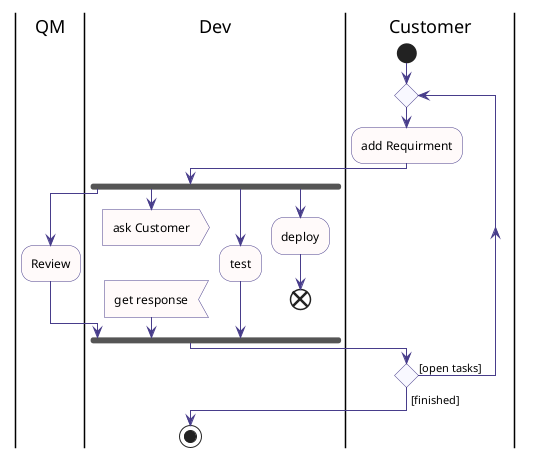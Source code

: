 @startuml
skinparam DefaultFontName "Lucida Sans Typewriter"

skinparam Activity{
    BackgroundColor snow
    BorderColor DarkSlateBlue
    DiamondBackgroundColor ghostwhite
    DiamondBorderColor DarkSlateBlue

}
skinparam Note{
    BorderColor DarkSlateBlue
    BackgroundColor LightYellow
}

skinparam ArrowColor DarkSlateBlue
  |QM|
  |Dev|
  |Customer|
  start
  repeat
  :add Requirment;
  |Dev|
  fork
    |QM|
    :Review;
    |Dev|
    fork again 
    :ask Customer>
	Detach
	:get response<
  fork again 
  :test;
  fork again
  :deploy;
  end
 |Dev|
  end fork
   |Customer|
     repeat while () is ([open tasks])
->[finished];
|Dev|
stop 
@enduml
